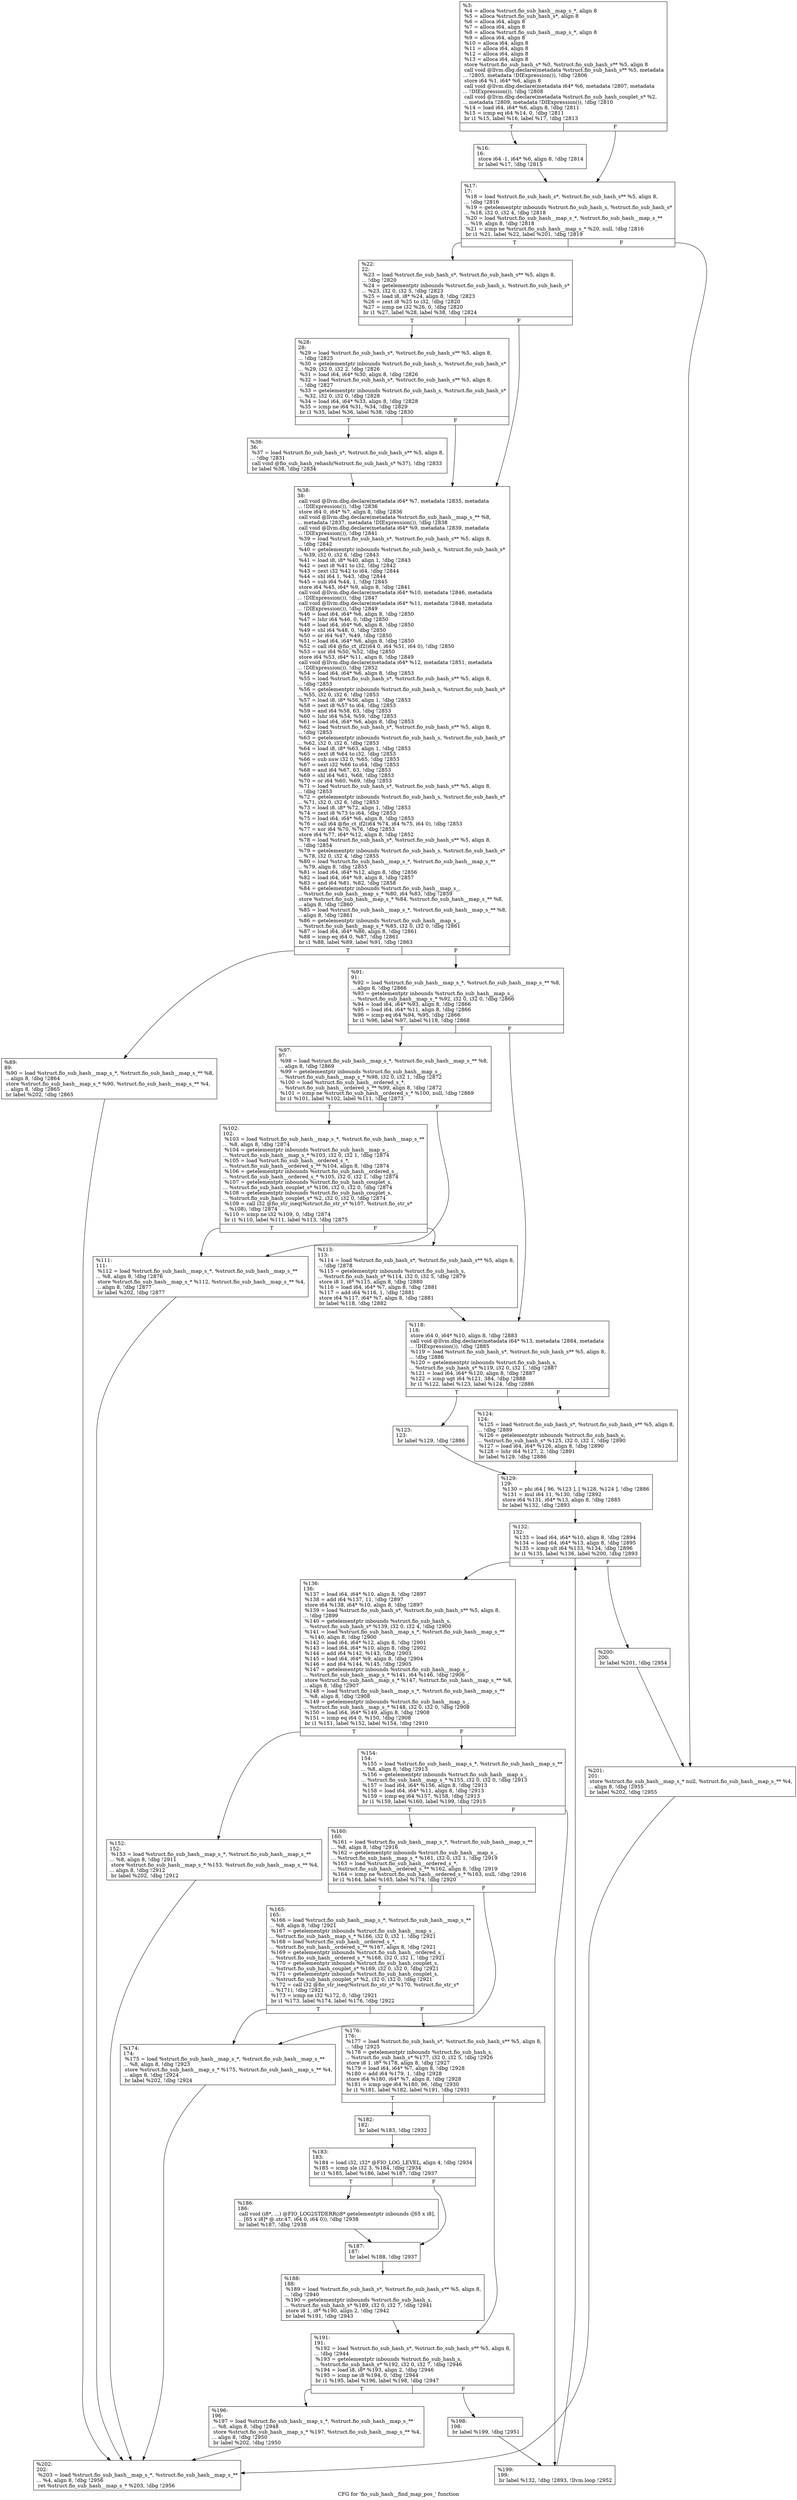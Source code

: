 digraph "CFG for 'fio_sub_hash__find_map_pos_' function" {
	label="CFG for 'fio_sub_hash__find_map_pos_' function";

	Node0x556851631c20 [shape=record,label="{%3:\l  %4 = alloca %struct.fio_sub_hash__map_s_*, align 8\l  %5 = alloca %struct.fio_sub_hash_s*, align 8\l  %6 = alloca i64, align 8\l  %7 = alloca i64, align 8\l  %8 = alloca %struct.fio_sub_hash__map_s_*, align 8\l  %9 = alloca i64, align 8\l  %10 = alloca i64, align 8\l  %11 = alloca i64, align 8\l  %12 = alloca i64, align 8\l  %13 = alloca i64, align 8\l  store %struct.fio_sub_hash_s* %0, %struct.fio_sub_hash_s** %5, align 8\l  call void @llvm.dbg.declare(metadata %struct.fio_sub_hash_s** %5, metadata\l... !2805, metadata !DIExpression()), !dbg !2806\l  store i64 %1, i64* %6, align 8\l  call void @llvm.dbg.declare(metadata i64* %6, metadata !2807, metadata\l... !DIExpression()), !dbg !2808\l  call void @llvm.dbg.declare(metadata %struct.fio_sub_hash_couplet_s* %2,\l... metadata !2809, metadata !DIExpression()), !dbg !2810\l  %14 = load i64, i64* %6, align 8, !dbg !2811\l  %15 = icmp eq i64 %14, 0, !dbg !2811\l  br i1 %15, label %16, label %17, !dbg !2813\l|{<s0>T|<s1>F}}"];
	Node0x556851631c20:s0 -> Node0x556851631cf0;
	Node0x556851631c20:s1 -> Node0x556851631d40;
	Node0x556851631cf0 [shape=record,label="{%16:\l16:                                               \l  store i64 -1, i64* %6, align 8, !dbg !2814\l  br label %17, !dbg !2815\l}"];
	Node0x556851631cf0 -> Node0x556851631d40;
	Node0x556851631d40 [shape=record,label="{%17:\l17:                                               \l  %18 = load %struct.fio_sub_hash_s*, %struct.fio_sub_hash_s** %5, align 8,\l... !dbg !2816\l  %19 = getelementptr inbounds %struct.fio_sub_hash_s, %struct.fio_sub_hash_s*\l... %18, i32 0, i32 4, !dbg !2818\l  %20 = load %struct.fio_sub_hash__map_s_*, %struct.fio_sub_hash__map_s_**\l... %19, align 8, !dbg !2818\l  %21 = icmp ne %struct.fio_sub_hash__map_s_* %20, null, !dbg !2816\l  br i1 %21, label %22, label %201, !dbg !2819\l|{<s0>T|<s1>F}}"];
	Node0x556851631d40:s0 -> Node0x556851631d90;
	Node0x556851631d40:s1 -> Node0x556851632790;
	Node0x556851631d90 [shape=record,label="{%22:\l22:                                               \l  %23 = load %struct.fio_sub_hash_s*, %struct.fio_sub_hash_s** %5, align 8,\l... !dbg !2820\l  %24 = getelementptr inbounds %struct.fio_sub_hash_s, %struct.fio_sub_hash_s*\l... %23, i32 0, i32 5, !dbg !2823\l  %25 = load i8, i8* %24, align 8, !dbg !2823\l  %26 = zext i8 %25 to i32, !dbg !2820\l  %27 = icmp ne i32 %26, 0, !dbg !2820\l  br i1 %27, label %28, label %38, !dbg !2824\l|{<s0>T|<s1>F}}"];
	Node0x556851631d90:s0 -> Node0x556851631de0;
	Node0x556851631d90:s1 -> Node0x556851631e80;
	Node0x556851631de0 [shape=record,label="{%28:\l28:                                               \l  %29 = load %struct.fio_sub_hash_s*, %struct.fio_sub_hash_s** %5, align 8,\l... !dbg !2825\l  %30 = getelementptr inbounds %struct.fio_sub_hash_s, %struct.fio_sub_hash_s*\l... %29, i32 0, i32 2, !dbg !2826\l  %31 = load i64, i64* %30, align 8, !dbg !2826\l  %32 = load %struct.fio_sub_hash_s*, %struct.fio_sub_hash_s** %5, align 8,\l... !dbg !2827\l  %33 = getelementptr inbounds %struct.fio_sub_hash_s, %struct.fio_sub_hash_s*\l... %32, i32 0, i32 0, !dbg !2828\l  %34 = load i64, i64* %33, align 8, !dbg !2828\l  %35 = icmp ne i64 %31, %34, !dbg !2829\l  br i1 %35, label %36, label %38, !dbg !2830\l|{<s0>T|<s1>F}}"];
	Node0x556851631de0:s0 -> Node0x556851631e30;
	Node0x556851631de0:s1 -> Node0x556851631e80;
	Node0x556851631e30 [shape=record,label="{%36:\l36:                                               \l  %37 = load %struct.fio_sub_hash_s*, %struct.fio_sub_hash_s** %5, align 8,\l... !dbg !2831\l  call void @fio_sub_hash_rehash(%struct.fio_sub_hash_s* %37), !dbg !2833\l  br label %38, !dbg !2834\l}"];
	Node0x556851631e30 -> Node0x556851631e80;
	Node0x556851631e80 [shape=record,label="{%38:\l38:                                               \l  call void @llvm.dbg.declare(metadata i64* %7, metadata !2835, metadata\l... !DIExpression()), !dbg !2836\l  store i64 0, i64* %7, align 8, !dbg !2836\l  call void @llvm.dbg.declare(metadata %struct.fio_sub_hash__map_s_** %8,\l... metadata !2837, metadata !DIExpression()), !dbg !2838\l  call void @llvm.dbg.declare(metadata i64* %9, metadata !2839, metadata\l... !DIExpression()), !dbg !2841\l  %39 = load %struct.fio_sub_hash_s*, %struct.fio_sub_hash_s** %5, align 8,\l... !dbg !2842\l  %40 = getelementptr inbounds %struct.fio_sub_hash_s, %struct.fio_sub_hash_s*\l... %39, i32 0, i32 6, !dbg !2843\l  %41 = load i8, i8* %40, align 1, !dbg !2843\l  %42 = zext i8 %41 to i32, !dbg !2842\l  %43 = zext i32 %42 to i64, !dbg !2844\l  %44 = shl i64 1, %43, !dbg !2844\l  %45 = sub i64 %44, 1, !dbg !2845\l  store i64 %45, i64* %9, align 8, !dbg !2841\l  call void @llvm.dbg.declare(metadata i64* %10, metadata !2846, metadata\l... !DIExpression()), !dbg !2847\l  call void @llvm.dbg.declare(metadata i64* %11, metadata !2848, metadata\l... !DIExpression()), !dbg !2849\l  %46 = load i64, i64* %6, align 8, !dbg !2850\l  %47 = lshr i64 %46, 0, !dbg !2850\l  %48 = load i64, i64* %6, align 8, !dbg !2850\l  %49 = shl i64 %48, 0, !dbg !2850\l  %50 = or i64 %47, %49, !dbg !2850\l  %51 = load i64, i64* %6, align 8, !dbg !2850\l  %52 = call i64 @fio_ct_if2(i64 0, i64 %51, i64 0), !dbg !2850\l  %53 = xor i64 %50, %52, !dbg !2850\l  store i64 %53, i64* %11, align 8, !dbg !2849\l  call void @llvm.dbg.declare(metadata i64* %12, metadata !2851, metadata\l... !DIExpression()), !dbg !2852\l  %54 = load i64, i64* %6, align 8, !dbg !2853\l  %55 = load %struct.fio_sub_hash_s*, %struct.fio_sub_hash_s** %5, align 8,\l... !dbg !2853\l  %56 = getelementptr inbounds %struct.fio_sub_hash_s, %struct.fio_sub_hash_s*\l... %55, i32 0, i32 6, !dbg !2853\l  %57 = load i8, i8* %56, align 1, !dbg !2853\l  %58 = zext i8 %57 to i64, !dbg !2853\l  %59 = and i64 %58, 63, !dbg !2853\l  %60 = lshr i64 %54, %59, !dbg !2853\l  %61 = load i64, i64* %6, align 8, !dbg !2853\l  %62 = load %struct.fio_sub_hash_s*, %struct.fio_sub_hash_s** %5, align 8,\l... !dbg !2853\l  %63 = getelementptr inbounds %struct.fio_sub_hash_s, %struct.fio_sub_hash_s*\l... %62, i32 0, i32 6, !dbg !2853\l  %64 = load i8, i8* %63, align 1, !dbg !2853\l  %65 = zext i8 %64 to i32, !dbg !2853\l  %66 = sub nsw i32 0, %65, !dbg !2853\l  %67 = sext i32 %66 to i64, !dbg !2853\l  %68 = and i64 %67, 63, !dbg !2853\l  %69 = shl i64 %61, %68, !dbg !2853\l  %70 = or i64 %60, %69, !dbg !2853\l  %71 = load %struct.fio_sub_hash_s*, %struct.fio_sub_hash_s** %5, align 8,\l... !dbg !2853\l  %72 = getelementptr inbounds %struct.fio_sub_hash_s, %struct.fio_sub_hash_s*\l... %71, i32 0, i32 6, !dbg !2853\l  %73 = load i8, i8* %72, align 1, !dbg !2853\l  %74 = zext i8 %73 to i64, !dbg !2853\l  %75 = load i64, i64* %6, align 8, !dbg !2853\l  %76 = call i64 @fio_ct_if2(i64 %74, i64 %75, i64 0), !dbg !2853\l  %77 = xor i64 %70, %76, !dbg !2853\l  store i64 %77, i64* %12, align 8, !dbg !2852\l  %78 = load %struct.fio_sub_hash_s*, %struct.fio_sub_hash_s** %5, align 8,\l... !dbg !2854\l  %79 = getelementptr inbounds %struct.fio_sub_hash_s, %struct.fio_sub_hash_s*\l... %78, i32 0, i32 4, !dbg !2855\l  %80 = load %struct.fio_sub_hash__map_s_*, %struct.fio_sub_hash__map_s_**\l... %79, align 8, !dbg !2855\l  %81 = load i64, i64* %12, align 8, !dbg !2856\l  %82 = load i64, i64* %9, align 8, !dbg !2857\l  %83 = and i64 %81, %82, !dbg !2858\l  %84 = getelementptr inbounds %struct.fio_sub_hash__map_s_,\l... %struct.fio_sub_hash__map_s_* %80, i64 %83, !dbg !2859\l  store %struct.fio_sub_hash__map_s_* %84, %struct.fio_sub_hash__map_s_** %8,\l... align 8, !dbg !2860\l  %85 = load %struct.fio_sub_hash__map_s_*, %struct.fio_sub_hash__map_s_** %8,\l... align 8, !dbg !2861\l  %86 = getelementptr inbounds %struct.fio_sub_hash__map_s_,\l... %struct.fio_sub_hash__map_s_* %85, i32 0, i32 0, !dbg !2861\l  %87 = load i64, i64* %86, align 8, !dbg !2861\l  %88 = icmp eq i64 0, %87, !dbg !2861\l  br i1 %88, label %89, label %91, !dbg !2863\l|{<s0>T|<s1>F}}"];
	Node0x556851631e80:s0 -> Node0x556851631ed0;
	Node0x556851631e80:s1 -> Node0x556851631f20;
	Node0x556851631ed0 [shape=record,label="{%89:\l89:                                               \l  %90 = load %struct.fio_sub_hash__map_s_*, %struct.fio_sub_hash__map_s_** %8,\l... align 8, !dbg !2864\l  store %struct.fio_sub_hash__map_s_* %90, %struct.fio_sub_hash__map_s_** %4,\l... align 8, !dbg !2865\l  br label %202, !dbg !2865\l}"];
	Node0x556851631ed0 -> Node0x5568516327e0;
	Node0x556851631f20 [shape=record,label="{%91:\l91:                                               \l  %92 = load %struct.fio_sub_hash__map_s_*, %struct.fio_sub_hash__map_s_** %8,\l... align 8, !dbg !2866\l  %93 = getelementptr inbounds %struct.fio_sub_hash__map_s_,\l... %struct.fio_sub_hash__map_s_* %92, i32 0, i32 0, !dbg !2866\l  %94 = load i64, i64* %93, align 8, !dbg !2866\l  %95 = load i64, i64* %11, align 8, !dbg !2866\l  %96 = icmp eq i64 %94, %95, !dbg !2866\l  br i1 %96, label %97, label %118, !dbg !2868\l|{<s0>T|<s1>F}}"];
	Node0x556851631f20:s0 -> Node0x556851631f70;
	Node0x556851631f20:s1 -> Node0x5568516320b0;
	Node0x556851631f70 [shape=record,label="{%97:\l97:                                               \l  %98 = load %struct.fio_sub_hash__map_s_*, %struct.fio_sub_hash__map_s_** %8,\l... align 8, !dbg !2869\l  %99 = getelementptr inbounds %struct.fio_sub_hash__map_s_,\l... %struct.fio_sub_hash__map_s_* %98, i32 0, i32 1, !dbg !2872\l  %100 = load %struct.fio_sub_hash__ordered_s_*,\l... %struct.fio_sub_hash__ordered_s_** %99, align 8, !dbg !2872\l  %101 = icmp ne %struct.fio_sub_hash__ordered_s_* %100, null, !dbg !2869\l  br i1 %101, label %102, label %111, !dbg !2873\l|{<s0>T|<s1>F}}"];
	Node0x556851631f70:s0 -> Node0x556851631fc0;
	Node0x556851631f70:s1 -> Node0x556851632010;
	Node0x556851631fc0 [shape=record,label="{%102:\l102:                                              \l  %103 = load %struct.fio_sub_hash__map_s_*, %struct.fio_sub_hash__map_s_**\l... %8, align 8, !dbg !2874\l  %104 = getelementptr inbounds %struct.fio_sub_hash__map_s_,\l... %struct.fio_sub_hash__map_s_* %103, i32 0, i32 1, !dbg !2874\l  %105 = load %struct.fio_sub_hash__ordered_s_*,\l... %struct.fio_sub_hash__ordered_s_** %104, align 8, !dbg !2874\l  %106 = getelementptr inbounds %struct.fio_sub_hash__ordered_s_,\l... %struct.fio_sub_hash__ordered_s_* %105, i32 0, i32 1, !dbg !2874\l  %107 = getelementptr inbounds %struct.fio_sub_hash_couplet_s,\l... %struct.fio_sub_hash_couplet_s* %106, i32 0, i32 0, !dbg !2874\l  %108 = getelementptr inbounds %struct.fio_sub_hash_couplet_s,\l... %struct.fio_sub_hash_couplet_s* %2, i32 0, i32 0, !dbg !2874\l  %109 = call i32 @fio_str_iseq(%struct.fio_str_s* %107, %struct.fio_str_s*\l... %108), !dbg !2874\l  %110 = icmp ne i32 %109, 0, !dbg !2874\l  br i1 %110, label %111, label %113, !dbg !2875\l|{<s0>T|<s1>F}}"];
	Node0x556851631fc0:s0 -> Node0x556851632010;
	Node0x556851631fc0:s1 -> Node0x556851632060;
	Node0x556851632010 [shape=record,label="{%111:\l111:                                              \l  %112 = load %struct.fio_sub_hash__map_s_*, %struct.fio_sub_hash__map_s_**\l... %8, align 8, !dbg !2876\l  store %struct.fio_sub_hash__map_s_* %112, %struct.fio_sub_hash__map_s_** %4,\l... align 8, !dbg !2877\l  br label %202, !dbg !2877\l}"];
	Node0x556851632010 -> Node0x5568516327e0;
	Node0x556851632060 [shape=record,label="{%113:\l113:                                              \l  %114 = load %struct.fio_sub_hash_s*, %struct.fio_sub_hash_s** %5, align 8,\l... !dbg !2878\l  %115 = getelementptr inbounds %struct.fio_sub_hash_s,\l... %struct.fio_sub_hash_s* %114, i32 0, i32 5, !dbg !2879\l  store i8 1, i8* %115, align 8, !dbg !2880\l  %116 = load i64, i64* %7, align 8, !dbg !2881\l  %117 = add i64 %116, 1, !dbg !2881\l  store i64 %117, i64* %7, align 8, !dbg !2881\l  br label %118, !dbg !2882\l}"];
	Node0x556851632060 -> Node0x5568516320b0;
	Node0x5568516320b0 [shape=record,label="{%118:\l118:                                              \l  store i64 0, i64* %10, align 8, !dbg !2883\l  call void @llvm.dbg.declare(metadata i64* %13, metadata !2884, metadata\l... !DIExpression()), !dbg !2885\l  %119 = load %struct.fio_sub_hash_s*, %struct.fio_sub_hash_s** %5, align 8,\l... !dbg !2886\l  %120 = getelementptr inbounds %struct.fio_sub_hash_s,\l... %struct.fio_sub_hash_s* %119, i32 0, i32 1, !dbg !2887\l  %121 = load i64, i64* %120, align 8, !dbg !2887\l  %122 = icmp ugt i64 %121, 384, !dbg !2888\l  br i1 %122, label %123, label %124, !dbg !2886\l|{<s0>T|<s1>F}}"];
	Node0x5568516320b0:s0 -> Node0x556851632100;
	Node0x5568516320b0:s1 -> Node0x556851632150;
	Node0x556851632100 [shape=record,label="{%123:\l123:                                              \l  br label %129, !dbg !2886\l}"];
	Node0x556851632100 -> Node0x5568516321a0;
	Node0x556851632150 [shape=record,label="{%124:\l124:                                              \l  %125 = load %struct.fio_sub_hash_s*, %struct.fio_sub_hash_s** %5, align 8,\l... !dbg !2889\l  %126 = getelementptr inbounds %struct.fio_sub_hash_s,\l... %struct.fio_sub_hash_s* %125, i32 0, i32 1, !dbg !2890\l  %127 = load i64, i64* %126, align 8, !dbg !2890\l  %128 = lshr i64 %127, 2, !dbg !2891\l  br label %129, !dbg !2886\l}"];
	Node0x556851632150 -> Node0x5568516321a0;
	Node0x5568516321a0 [shape=record,label="{%129:\l129:                                              \l  %130 = phi i64 [ 96, %123 ], [ %128, %124 ], !dbg !2886\l  %131 = mul i64 11, %130, !dbg !2892\l  store i64 %131, i64* %13, align 8, !dbg !2885\l  br label %132, !dbg !2893\l}"];
	Node0x5568516321a0 -> Node0x5568516321f0;
	Node0x5568516321f0 [shape=record,label="{%132:\l132:                                              \l  %133 = load i64, i64* %10, align 8, !dbg !2894\l  %134 = load i64, i64* %13, align 8, !dbg !2895\l  %135 = icmp ult i64 %133, %134, !dbg !2896\l  br i1 %135, label %136, label %200, !dbg !2893\l|{<s0>T|<s1>F}}"];
	Node0x5568516321f0:s0 -> Node0x556851632240;
	Node0x5568516321f0:s1 -> Node0x556851632740;
	Node0x556851632240 [shape=record,label="{%136:\l136:                                              \l  %137 = load i64, i64* %10, align 8, !dbg !2897\l  %138 = add i64 %137, 11, !dbg !2897\l  store i64 %138, i64* %10, align 8, !dbg !2897\l  %139 = load %struct.fio_sub_hash_s*, %struct.fio_sub_hash_s** %5, align 8,\l... !dbg !2899\l  %140 = getelementptr inbounds %struct.fio_sub_hash_s,\l... %struct.fio_sub_hash_s* %139, i32 0, i32 4, !dbg !2900\l  %141 = load %struct.fio_sub_hash__map_s_*, %struct.fio_sub_hash__map_s_**\l... %140, align 8, !dbg !2900\l  %142 = load i64, i64* %12, align 8, !dbg !2901\l  %143 = load i64, i64* %10, align 8, !dbg !2902\l  %144 = add i64 %142, %143, !dbg !2903\l  %145 = load i64, i64* %9, align 8, !dbg !2904\l  %146 = and i64 %144, %145, !dbg !2905\l  %147 = getelementptr inbounds %struct.fio_sub_hash__map_s_,\l... %struct.fio_sub_hash__map_s_* %141, i64 %146, !dbg !2906\l  store %struct.fio_sub_hash__map_s_* %147, %struct.fio_sub_hash__map_s_** %8,\l... align 8, !dbg !2907\l  %148 = load %struct.fio_sub_hash__map_s_*, %struct.fio_sub_hash__map_s_**\l... %8, align 8, !dbg !2908\l  %149 = getelementptr inbounds %struct.fio_sub_hash__map_s_,\l... %struct.fio_sub_hash__map_s_* %148, i32 0, i32 0, !dbg !2908\l  %150 = load i64, i64* %149, align 8, !dbg !2908\l  %151 = icmp eq i64 0, %150, !dbg !2908\l  br i1 %151, label %152, label %154, !dbg !2910\l|{<s0>T|<s1>F}}"];
	Node0x556851632240:s0 -> Node0x556851632290;
	Node0x556851632240:s1 -> Node0x5568516322e0;
	Node0x556851632290 [shape=record,label="{%152:\l152:                                              \l  %153 = load %struct.fio_sub_hash__map_s_*, %struct.fio_sub_hash__map_s_**\l... %8, align 8, !dbg !2911\l  store %struct.fio_sub_hash__map_s_* %153, %struct.fio_sub_hash__map_s_** %4,\l... align 8, !dbg !2912\l  br label %202, !dbg !2912\l}"];
	Node0x556851632290 -> Node0x5568516327e0;
	Node0x5568516322e0 [shape=record,label="{%154:\l154:                                              \l  %155 = load %struct.fio_sub_hash__map_s_*, %struct.fio_sub_hash__map_s_**\l... %8, align 8, !dbg !2913\l  %156 = getelementptr inbounds %struct.fio_sub_hash__map_s_,\l... %struct.fio_sub_hash__map_s_* %155, i32 0, i32 0, !dbg !2913\l  %157 = load i64, i64* %156, align 8, !dbg !2913\l  %158 = load i64, i64* %11, align 8, !dbg !2913\l  %159 = icmp eq i64 %157, %158, !dbg !2913\l  br i1 %159, label %160, label %199, !dbg !2915\l|{<s0>T|<s1>F}}"];
	Node0x5568516322e0:s0 -> Node0x556851632330;
	Node0x5568516322e0:s1 -> Node0x5568516326f0;
	Node0x556851632330 [shape=record,label="{%160:\l160:                                              \l  %161 = load %struct.fio_sub_hash__map_s_*, %struct.fio_sub_hash__map_s_**\l... %8, align 8, !dbg !2916\l  %162 = getelementptr inbounds %struct.fio_sub_hash__map_s_,\l... %struct.fio_sub_hash__map_s_* %161, i32 0, i32 1, !dbg !2919\l  %163 = load %struct.fio_sub_hash__ordered_s_*,\l... %struct.fio_sub_hash__ordered_s_** %162, align 8, !dbg !2919\l  %164 = icmp ne %struct.fio_sub_hash__ordered_s_* %163, null, !dbg !2916\l  br i1 %164, label %165, label %174, !dbg !2920\l|{<s0>T|<s1>F}}"];
	Node0x556851632330:s0 -> Node0x556851632380;
	Node0x556851632330:s1 -> Node0x5568516323d0;
	Node0x556851632380 [shape=record,label="{%165:\l165:                                              \l  %166 = load %struct.fio_sub_hash__map_s_*, %struct.fio_sub_hash__map_s_**\l... %8, align 8, !dbg !2921\l  %167 = getelementptr inbounds %struct.fio_sub_hash__map_s_,\l... %struct.fio_sub_hash__map_s_* %166, i32 0, i32 1, !dbg !2921\l  %168 = load %struct.fio_sub_hash__ordered_s_*,\l... %struct.fio_sub_hash__ordered_s_** %167, align 8, !dbg !2921\l  %169 = getelementptr inbounds %struct.fio_sub_hash__ordered_s_,\l... %struct.fio_sub_hash__ordered_s_* %168, i32 0, i32 1, !dbg !2921\l  %170 = getelementptr inbounds %struct.fio_sub_hash_couplet_s,\l... %struct.fio_sub_hash_couplet_s* %169, i32 0, i32 0, !dbg !2921\l  %171 = getelementptr inbounds %struct.fio_sub_hash_couplet_s,\l... %struct.fio_sub_hash_couplet_s* %2, i32 0, i32 0, !dbg !2921\l  %172 = call i32 @fio_str_iseq(%struct.fio_str_s* %170, %struct.fio_str_s*\l... %171), !dbg !2921\l  %173 = icmp ne i32 %172, 0, !dbg !2921\l  br i1 %173, label %174, label %176, !dbg !2922\l|{<s0>T|<s1>F}}"];
	Node0x556851632380:s0 -> Node0x5568516323d0;
	Node0x556851632380:s1 -> Node0x556851632420;
	Node0x5568516323d0 [shape=record,label="{%174:\l174:                                              \l  %175 = load %struct.fio_sub_hash__map_s_*, %struct.fio_sub_hash__map_s_**\l... %8, align 8, !dbg !2923\l  store %struct.fio_sub_hash__map_s_* %175, %struct.fio_sub_hash__map_s_** %4,\l... align 8, !dbg !2924\l  br label %202, !dbg !2924\l}"];
	Node0x5568516323d0 -> Node0x5568516327e0;
	Node0x556851632420 [shape=record,label="{%176:\l176:                                              \l  %177 = load %struct.fio_sub_hash_s*, %struct.fio_sub_hash_s** %5, align 8,\l... !dbg !2925\l  %178 = getelementptr inbounds %struct.fio_sub_hash_s,\l... %struct.fio_sub_hash_s* %177, i32 0, i32 5, !dbg !2926\l  store i8 1, i8* %178, align 8, !dbg !2927\l  %179 = load i64, i64* %7, align 8, !dbg !2928\l  %180 = add i64 %179, 1, !dbg !2928\l  store i64 %180, i64* %7, align 8, !dbg !2928\l  %181 = icmp uge i64 %180, 96, !dbg !2930\l  br i1 %181, label %182, label %191, !dbg !2931\l|{<s0>T|<s1>F}}"];
	Node0x556851632420:s0 -> Node0x556851632470;
	Node0x556851632420:s1 -> Node0x556851632600;
	Node0x556851632470 [shape=record,label="{%182:\l182:                                              \l  br label %183, !dbg !2932\l}"];
	Node0x556851632470 -> Node0x5568516324c0;
	Node0x5568516324c0 [shape=record,label="{%183:\l183:                                              \l  %184 = load i32, i32* @FIO_LOG_LEVEL, align 4, !dbg !2934\l  %185 = icmp sle i32 3, %184, !dbg !2934\l  br i1 %185, label %186, label %187, !dbg !2937\l|{<s0>T|<s1>F}}"];
	Node0x5568516324c0:s0 -> Node0x556851632510;
	Node0x5568516324c0:s1 -> Node0x556851632560;
	Node0x556851632510 [shape=record,label="{%186:\l186:                                              \l  call void (i8*, ...) @FIO_LOG2STDERR(i8* getelementptr inbounds ([65 x i8],\l... [65 x i8]* @.str.47, i64 0, i64 0)), !dbg !2938\l  br label %187, !dbg !2938\l}"];
	Node0x556851632510 -> Node0x556851632560;
	Node0x556851632560 [shape=record,label="{%187:\l187:                                              \l  br label %188, !dbg !2937\l}"];
	Node0x556851632560 -> Node0x5568516325b0;
	Node0x5568516325b0 [shape=record,label="{%188:\l188:                                              \l  %189 = load %struct.fio_sub_hash_s*, %struct.fio_sub_hash_s** %5, align 8,\l... !dbg !2940\l  %190 = getelementptr inbounds %struct.fio_sub_hash_s,\l... %struct.fio_sub_hash_s* %189, i32 0, i32 7, !dbg !2941\l  store i8 1, i8* %190, align 2, !dbg !2942\l  br label %191, !dbg !2943\l}"];
	Node0x5568516325b0 -> Node0x556851632600;
	Node0x556851632600 [shape=record,label="{%191:\l191:                                              \l  %192 = load %struct.fio_sub_hash_s*, %struct.fio_sub_hash_s** %5, align 8,\l... !dbg !2944\l  %193 = getelementptr inbounds %struct.fio_sub_hash_s,\l... %struct.fio_sub_hash_s* %192, i32 0, i32 7, !dbg !2946\l  %194 = load i8, i8* %193, align 2, !dbg !2946\l  %195 = icmp ne i8 %194, 0, !dbg !2944\l  br i1 %195, label %196, label %198, !dbg !2947\l|{<s0>T|<s1>F}}"];
	Node0x556851632600:s0 -> Node0x556851632650;
	Node0x556851632600:s1 -> Node0x5568516326a0;
	Node0x556851632650 [shape=record,label="{%196:\l196:                                              \l  %197 = load %struct.fio_sub_hash__map_s_*, %struct.fio_sub_hash__map_s_**\l... %8, align 8, !dbg !2948\l  store %struct.fio_sub_hash__map_s_* %197, %struct.fio_sub_hash__map_s_** %4,\l... align 8, !dbg !2950\l  br label %202, !dbg !2950\l}"];
	Node0x556851632650 -> Node0x5568516327e0;
	Node0x5568516326a0 [shape=record,label="{%198:\l198:                                              \l  br label %199, !dbg !2951\l}"];
	Node0x5568516326a0 -> Node0x5568516326f0;
	Node0x5568516326f0 [shape=record,label="{%199:\l199:                                              \l  br label %132, !dbg !2893, !llvm.loop !2952\l}"];
	Node0x5568516326f0 -> Node0x5568516321f0;
	Node0x556851632740 [shape=record,label="{%200:\l200:                                              \l  br label %201, !dbg !2954\l}"];
	Node0x556851632740 -> Node0x556851632790;
	Node0x556851632790 [shape=record,label="{%201:\l201:                                              \l  store %struct.fio_sub_hash__map_s_* null, %struct.fio_sub_hash__map_s_** %4,\l... align 8, !dbg !2955\l  br label %202, !dbg !2955\l}"];
	Node0x556851632790 -> Node0x5568516327e0;
	Node0x5568516327e0 [shape=record,label="{%202:\l202:                                              \l  %203 = load %struct.fio_sub_hash__map_s_*, %struct.fio_sub_hash__map_s_**\l... %4, align 8, !dbg !2956\l  ret %struct.fio_sub_hash__map_s_* %203, !dbg !2956\l}"];
}
